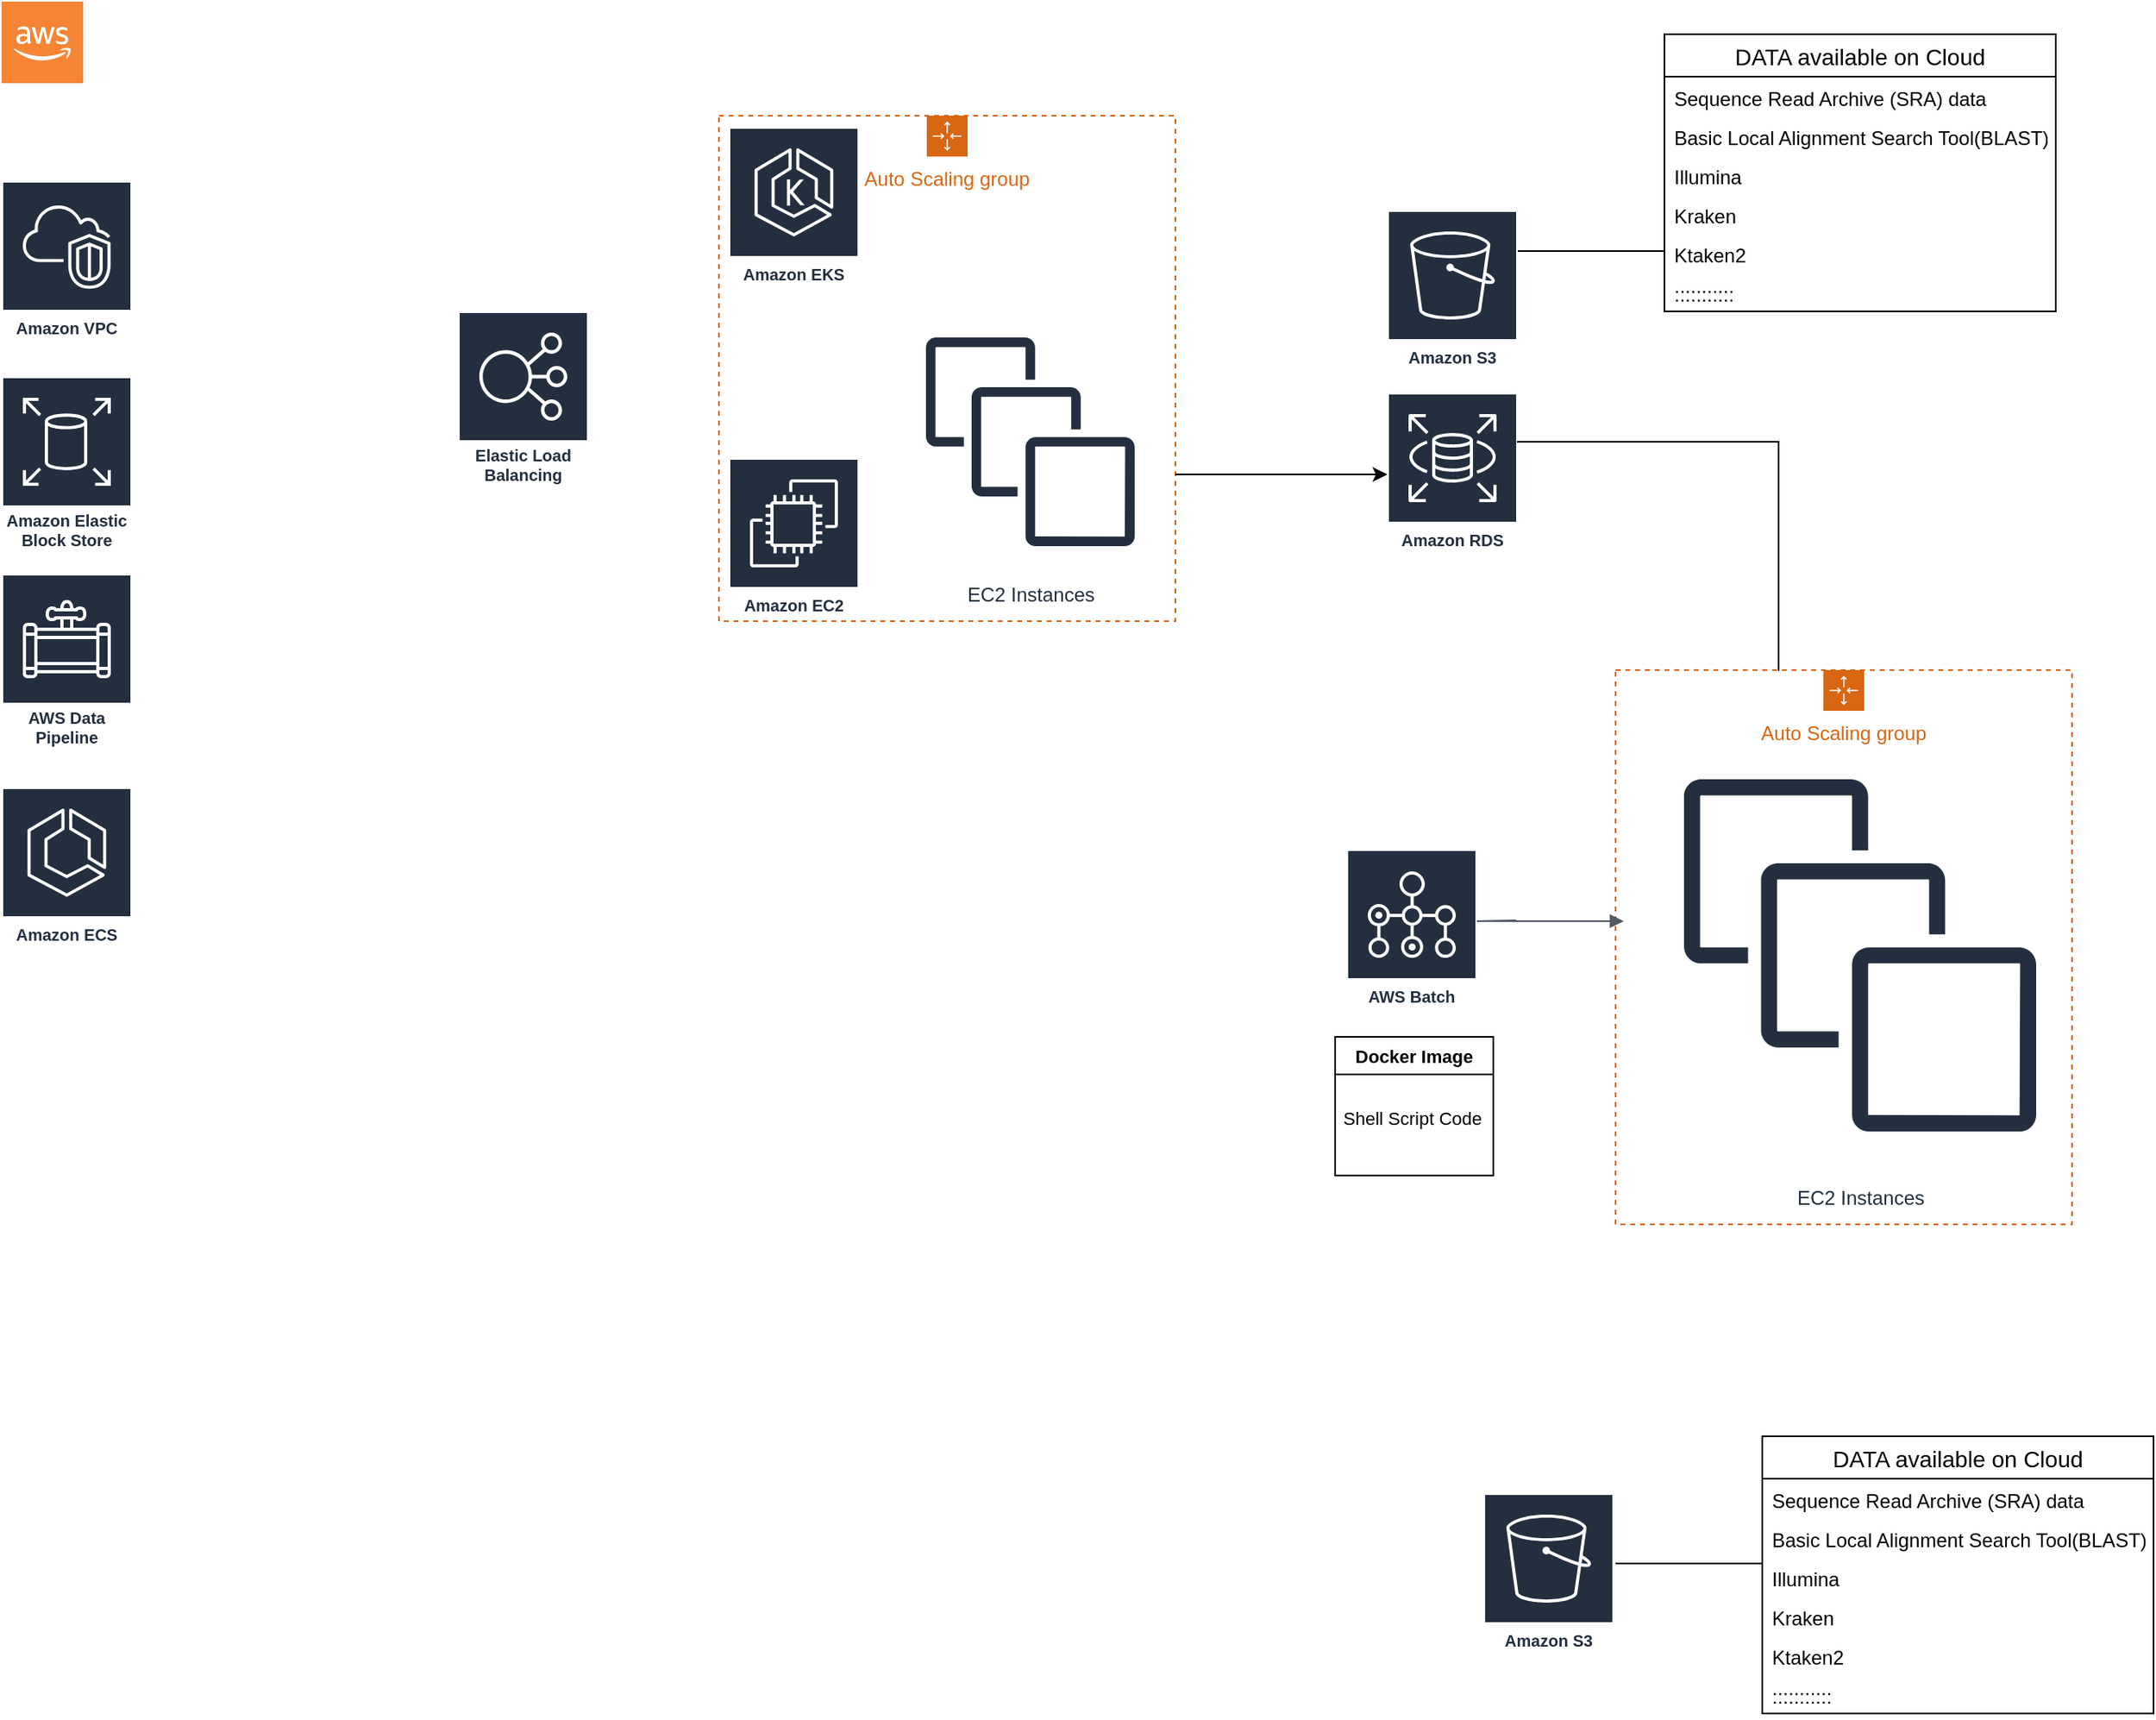 <mxfile version="15.3.1" type="github" pages="2">
  <diagram id="cb-TSlpXkkvhrSAXmfEZ" name="genx_final">
    <mxGraphModel dx="1666" dy="826" grid="1" gridSize="10" guides="1" tooltips="1" connect="1" arrows="1" fold="1" page="1" pageScale="1" pageWidth="1654" pageHeight="2336" math="0" shadow="0">
      <root>
        <mxCell id="0" />
        <mxCell id="1" parent="0" />
        <mxCell id="nAag5MHlNy-MG2vHLQIz-2" value="DATA available on Cloud" style="swimlane;fontStyle=0;childLayout=stackLayout;horizontal=1;startSize=26;fillColor=none;horizontalStack=0;resizeParent=1;resizeParentMax=0;resizeLast=0;collapsible=1;marginBottom=0;fontSize=14;" parent="1" vertex="1">
          <mxGeometry x="1030" y="30" width="240" height="170" as="geometry">
            <mxRectangle x="910" y="40" width="190" height="26" as="alternateBounds" />
          </mxGeometry>
        </mxCell>
        <mxCell id="nAag5MHlNy-MG2vHLQIz-3" value="Sequence Read Archive (SRA) data" style="text;strokeColor=none;fillColor=none;align=left;verticalAlign=top;spacingLeft=4;spacingRight=4;overflow=hidden;rotatable=0;points=[[0,0.5],[1,0.5]];portConstraint=eastwest;" parent="nAag5MHlNy-MG2vHLQIz-2" vertex="1">
          <mxGeometry y="26" width="240" height="24" as="geometry" />
        </mxCell>
        <mxCell id="8YdzJCJYcOsDjFqOoVUw-2" value="Basic Local Alignment Search Tool(BLAST)" style="text;strokeColor=none;fillColor=none;align=left;verticalAlign=top;spacingLeft=4;spacingRight=4;overflow=hidden;rotatable=0;points=[[0,0.5],[1,0.5]];portConstraint=eastwest;" parent="nAag5MHlNy-MG2vHLQIz-2" vertex="1">
          <mxGeometry y="50" width="240" height="24" as="geometry" />
        </mxCell>
        <mxCell id="8YdzJCJYcOsDjFqOoVUw-3" value="Illumina" style="text;strokeColor=none;fillColor=none;align=left;verticalAlign=top;spacingLeft=4;spacingRight=4;overflow=hidden;rotatable=0;points=[[0,0.5],[1,0.5]];portConstraint=eastwest;" parent="nAag5MHlNy-MG2vHLQIz-2" vertex="1">
          <mxGeometry y="74" width="240" height="24" as="geometry" />
        </mxCell>
        <mxCell id="O8qCDdnptgcjA75mhQ-d-10" value="Kraken" style="text;strokeColor=none;fillColor=none;align=left;verticalAlign=top;spacingLeft=4;spacingRight=4;overflow=hidden;rotatable=0;points=[[0,0.5],[1,0.5]];portConstraint=eastwest;" parent="nAag5MHlNy-MG2vHLQIz-2" vertex="1">
          <mxGeometry y="98" width="240" height="24" as="geometry" />
        </mxCell>
        <mxCell id="O8qCDdnptgcjA75mhQ-d-11" value="Ktaken2" style="text;strokeColor=none;fillColor=none;align=left;verticalAlign=top;spacingLeft=4;spacingRight=4;overflow=hidden;rotatable=0;points=[[0,0.5],[1,0.5]];portConstraint=eastwest;" parent="nAag5MHlNy-MG2vHLQIz-2" vertex="1">
          <mxGeometry y="122" width="240" height="24" as="geometry" />
        </mxCell>
        <mxCell id="O8qCDdnptgcjA75mhQ-d-12" value=":::::::::::" style="text;strokeColor=none;fillColor=none;align=left;verticalAlign=top;spacingLeft=4;spacingRight=4;overflow=hidden;rotatable=0;points=[[0,0.5],[1,0.5]];portConstraint=eastwest;" parent="nAag5MHlNy-MG2vHLQIz-2" vertex="1">
          <mxGeometry y="146" width="240" height="24" as="geometry" />
        </mxCell>
        <mxCell id="8YdzJCJYcOsDjFqOoVUw-5" value="" style="outlineConnect=0;dashed=0;verticalLabelPosition=bottom;verticalAlign=top;align=center;html=1;shape=mxgraph.aws3.cloud_2;fillColor=#F58534;gradientColor=none;" parent="1" vertex="1">
          <mxGeometry x="10" y="10" width="50" height="50" as="geometry" />
        </mxCell>
        <mxCell id="8YdzJCJYcOsDjFqOoVUw-6" value="Amazon EC2" style="outlineConnect=0;fontColor=#232F3E;gradientColor=none;strokeColor=#ffffff;fillColor=#232F3E;dashed=0;verticalLabelPosition=middle;verticalAlign=bottom;align=center;html=1;whiteSpace=wrap;fontSize=10;fontStyle=1;spacing=3;shape=mxgraph.aws4.productIcon;prIcon=mxgraph.aws4.ec2;" parent="1" vertex="1">
          <mxGeometry x="456" y="290" width="80" height="100" as="geometry" />
        </mxCell>
        <mxCell id="8YdzJCJYcOsDjFqOoVUw-14" value="EC2 Instances" style="outlineConnect=0;fontColor=#232F3E;gradientColor=none;strokeColor=#232F3E;dashed=0;verticalLabelPosition=bottom;verticalAlign=top;align=center;html=1;fontSize=12;fontStyle=0;aspect=fixed;shape=mxgraph.aws4.resourceIcon;resIcon=mxgraph.aws4.instances;fillColor=none;" parent="1" vertex="1">
          <mxGeometry x="1015" y="460" width="270" height="270" as="geometry" />
        </mxCell>
        <mxCell id="8YdzJCJYcOsDjFqOoVUw-15" value="AWS Batch" style="outlineConnect=0;fontColor=#232F3E;gradientColor=none;strokeColor=#ffffff;fillColor=#232F3E;dashed=0;verticalLabelPosition=middle;verticalAlign=bottom;align=center;html=1;whiteSpace=wrap;fontSize=10;fontStyle=1;spacing=3;shape=mxgraph.aws4.productIcon;prIcon=mxgraph.aws4.batch;" parent="1" vertex="1">
          <mxGeometry x="835" y="530" width="80" height="100" as="geometry" />
        </mxCell>
        <mxCell id="8YdzJCJYcOsDjFqOoVUw-17" value="Amazon EKS" style="outlineConnect=0;fontColor=#232F3E;gradientColor=none;strokeColor=#ffffff;fillColor=#232F3E;dashed=0;verticalLabelPosition=middle;verticalAlign=bottom;align=center;html=1;whiteSpace=wrap;fontSize=10;fontStyle=1;spacing=3;shape=mxgraph.aws4.productIcon;prIcon=mxgraph.aws4.eks;" parent="1" vertex="1">
          <mxGeometry x="456" y="87" width="80" height="100" as="geometry" />
        </mxCell>
        <mxCell id="8YdzJCJYcOsDjFqOoVUw-18" value="Elastic Load Balancing" style="outlineConnect=0;fontColor=#232F3E;gradientColor=none;strokeColor=#ffffff;fillColor=#232F3E;dashed=0;verticalLabelPosition=middle;verticalAlign=bottom;align=center;html=1;whiteSpace=wrap;fontSize=10;fontStyle=1;spacing=3;shape=mxgraph.aws4.productIcon;prIcon=mxgraph.aws4.elastic_load_balancing;" parent="1" vertex="1">
          <mxGeometry x="290" y="200" width="80" height="110" as="geometry" />
        </mxCell>
        <mxCell id="8YdzJCJYcOsDjFqOoVUw-19" value="Amazon S3" style="outlineConnect=0;fontColor=#232F3E;gradientColor=none;strokeColor=#ffffff;fillColor=#232F3E;dashed=0;verticalLabelPosition=middle;verticalAlign=bottom;align=center;html=1;whiteSpace=wrap;fontSize=10;fontStyle=1;spacing=3;shape=mxgraph.aws4.productIcon;prIcon=mxgraph.aws4.s3;" parent="1" vertex="1">
          <mxGeometry x="860" y="138" width="80" height="100" as="geometry" />
        </mxCell>
        <mxCell id="8YdzJCJYcOsDjFqOoVUw-20" value="Amazon Elastic Block Store" style="outlineConnect=0;fontColor=#232F3E;gradientColor=none;strokeColor=#ffffff;fillColor=#232F3E;dashed=0;verticalLabelPosition=middle;verticalAlign=bottom;align=center;html=1;whiteSpace=wrap;fontSize=10;fontStyle=1;spacing=3;shape=mxgraph.aws4.productIcon;prIcon=mxgraph.aws4.elastic_block_store;" parent="1" vertex="1">
          <mxGeometry x="10" y="240" width="80" height="110" as="geometry" />
        </mxCell>
        <mxCell id="8YdzJCJYcOsDjFqOoVUw-21" value="Amazon RDS" style="outlineConnect=0;fontColor=#232F3E;gradientColor=none;strokeColor=#ffffff;fillColor=#232F3E;dashed=0;verticalLabelPosition=middle;verticalAlign=bottom;align=center;html=1;whiteSpace=wrap;fontSize=10;fontStyle=1;spacing=3;shape=mxgraph.aws4.productIcon;prIcon=mxgraph.aws4.rds;" parent="1" vertex="1">
          <mxGeometry x="860" y="250" width="80" height="100" as="geometry" />
        </mxCell>
        <mxCell id="8YdzJCJYcOsDjFqOoVUw-22" value="Amazon VPC" style="outlineConnect=0;fontColor=#232F3E;gradientColor=none;strokeColor=#ffffff;fillColor=#232F3E;dashed=0;verticalLabelPosition=middle;verticalAlign=bottom;align=center;html=1;whiteSpace=wrap;fontSize=10;fontStyle=1;spacing=3;shape=mxgraph.aws4.productIcon;prIcon=mxgraph.aws4.vpc;" parent="1" vertex="1">
          <mxGeometry x="10" y="120" width="80" height="100" as="geometry" />
        </mxCell>
        <mxCell id="8YdzJCJYcOsDjFqOoVUw-23" value="Auto Scaling group" style="points=[[0,0],[0.25,0],[0.5,0],[0.75,0],[1,0],[1,0.25],[1,0.5],[1,0.75],[1,1],[0.75,1],[0.5,1],[0.25,1],[0,1],[0,0.75],[0,0.5],[0,0.25]];outlineConnect=0;gradientColor=none;html=1;whiteSpace=wrap;fontSize=12;fontStyle=0;shape=mxgraph.aws4.groupCenter;grIcon=mxgraph.aws4.group_auto_scaling_group;grStroke=1;strokeColor=#D86613;fillColor=none;verticalAlign=top;align=center;fontColor=#D86613;dashed=1;spacingTop=25;" parent="1" vertex="1">
          <mxGeometry x="1000" y="420" width="280" height="340" as="geometry" />
        </mxCell>
        <mxCell id="8YdzJCJYcOsDjFqOoVUw-27" value="" style="edgeStyle=orthogonalEdgeStyle;html=1;endArrow=none;elbow=vertical;startArrow=block;startFill=1;strokeColor=#545B64;rounded=0;" parent="1" edge="1">
          <mxGeometry width="100" relative="1" as="geometry">
            <mxPoint x="1005" y="574" as="sourcePoint" />
            <mxPoint x="939" y="573.5" as="targetPoint" />
            <Array as="points">
              <mxPoint x="915" y="574" />
              <mxPoint x="915" y="574" />
            </Array>
          </mxGeometry>
        </mxCell>
        <mxCell id="zd9uLdABn5-Gz7d9Lu7q-1" value="AWS Data Pipeline" style="outlineConnect=0;fontColor=#232F3E;gradientColor=none;strokeColor=#ffffff;fillColor=#232F3E;dashed=0;verticalLabelPosition=middle;verticalAlign=bottom;align=center;html=1;whiteSpace=wrap;fontSize=10;fontStyle=1;spacing=3;shape=mxgraph.aws4.productIcon;prIcon=mxgraph.aws4.data_pipeline;" parent="1" vertex="1">
          <mxGeometry x="10" y="361" width="80" height="110" as="geometry" />
        </mxCell>
        <mxCell id="4oGoYePOnIosjLlGstFI-3" value="Docker Image" style="swimlane;fontSize=11;" parent="1" vertex="1">
          <mxGeometry x="828" y="645" width="97" height="85" as="geometry">
            <mxRectangle x="200" y="550" width="100" height="23" as="alternateBounds" />
          </mxGeometry>
        </mxCell>
        <mxCell id="4oGoYePOnIosjLlGstFI-4" value="&lt;span style=&quot;font-size: 11px&quot;&gt;Shell Script Code&lt;/span&gt;" style="text;html=1;align=center;verticalAlign=middle;resizable=0;points=[];autosize=1;strokeColor=none;" parent="4oGoYePOnIosjLlGstFI-3" vertex="1">
          <mxGeometry x="-3" y="39.5" width="100" height="20" as="geometry" />
        </mxCell>
        <mxCell id="O8qCDdnptgcjA75mhQ-d-1" value="Auto Scaling group" style="points=[[0,0],[0.25,0],[0.5,0],[0.75,0],[1,0],[1,0.25],[1,0.5],[1,0.75],[1,1],[0.75,1],[0.5,1],[0.25,1],[0,1],[0,0.75],[0,0.5],[0,0.25]];outlineConnect=0;gradientColor=none;html=1;whiteSpace=wrap;fontSize=12;fontStyle=0;shape=mxgraph.aws4.groupCenter;grIcon=mxgraph.aws4.group_auto_scaling_group;grStroke=1;strokeColor=#D86613;fillColor=none;verticalAlign=top;align=center;fontColor=#D86613;dashed=1;spacingTop=25;" parent="1" vertex="1">
          <mxGeometry x="450" y="80" width="280" height="310" as="geometry" />
        </mxCell>
        <mxCell id="O8qCDdnptgcjA75mhQ-d-2" value="EC2 Instances" style="outlineConnect=0;fontColor=#232F3E;gradientColor=none;strokeColor=#232F3E;dashed=0;verticalLabelPosition=bottom;verticalAlign=top;align=center;html=1;fontSize=12;fontStyle=0;aspect=fixed;shape=mxgraph.aws4.resourceIcon;resIcon=mxgraph.aws4.instances;fillColor=none;" parent="1" vertex="1">
          <mxGeometry x="561" y="200" width="160" height="160" as="geometry" />
        </mxCell>
        <mxCell id="O8qCDdnptgcjA75mhQ-d-5" value="" style="endArrow=classic;html=1;" parent="1" target="8YdzJCJYcOsDjFqOoVUw-21" edge="1">
          <mxGeometry width="50" height="50" relative="1" as="geometry">
            <mxPoint x="730" y="300" as="sourcePoint" />
            <mxPoint x="730.5" y="330" as="targetPoint" />
          </mxGeometry>
        </mxCell>
        <mxCell id="O8qCDdnptgcjA75mhQ-d-8" value="" style="shape=partialRectangle;whiteSpace=wrap;html=1;top=0;left=0;fillColor=none;rotation=-90;" parent="1" vertex="1">
          <mxGeometry x="950" y="270" width="140" height="160" as="geometry" />
        </mxCell>
        <mxCell id="O8qCDdnptgcjA75mhQ-d-14" value="" style="line;strokeWidth=1;html=1;perimeter=backbonePerimeter;points=[];outlineConnect=0;" parent="1" vertex="1">
          <mxGeometry x="940" y="158" width="90" height="10" as="geometry" />
        </mxCell>
        <mxCell id="cqEv1-jNVq6hx5VhFCXU-8" value="Amazon ECS" style="outlineConnect=0;fontColor=#232F3E;gradientColor=none;strokeColor=#ffffff;fillColor=#232F3E;dashed=0;verticalLabelPosition=middle;verticalAlign=bottom;align=center;html=1;whiteSpace=wrap;fontSize=10;fontStyle=1;spacing=3;shape=mxgraph.aws4.productIcon;prIcon=mxgraph.aws4.ecs;" parent="1" vertex="1">
          <mxGeometry x="10" y="492" width="80" height="100" as="geometry" />
        </mxCell>
        <mxCell id="5KzoRiv5NS5G_z2seDY_-1" value="DATA available on Cloud" style="swimlane;fontStyle=0;childLayout=stackLayout;horizontal=1;startSize=26;fillColor=none;horizontalStack=0;resizeParent=1;resizeParentMax=0;resizeLast=0;collapsible=1;marginBottom=0;fontSize=14;" vertex="1" parent="1">
          <mxGeometry x="1090" y="890" width="240" height="170" as="geometry">
            <mxRectangle x="910" y="40" width="190" height="26" as="alternateBounds" />
          </mxGeometry>
        </mxCell>
        <mxCell id="5KzoRiv5NS5G_z2seDY_-2" value="Sequence Read Archive (SRA) data" style="text;strokeColor=none;fillColor=none;align=left;verticalAlign=top;spacingLeft=4;spacingRight=4;overflow=hidden;rotatable=0;points=[[0,0.5],[1,0.5]];portConstraint=eastwest;" vertex="1" parent="5KzoRiv5NS5G_z2seDY_-1">
          <mxGeometry y="26" width="240" height="24" as="geometry" />
        </mxCell>
        <mxCell id="5KzoRiv5NS5G_z2seDY_-3" value="Basic Local Alignment Search Tool(BLAST)" style="text;strokeColor=none;fillColor=none;align=left;verticalAlign=top;spacingLeft=4;spacingRight=4;overflow=hidden;rotatable=0;points=[[0,0.5],[1,0.5]];portConstraint=eastwest;" vertex="1" parent="5KzoRiv5NS5G_z2seDY_-1">
          <mxGeometry y="50" width="240" height="24" as="geometry" />
        </mxCell>
        <mxCell id="5KzoRiv5NS5G_z2seDY_-4" value="Illumina" style="text;strokeColor=none;fillColor=none;align=left;verticalAlign=top;spacingLeft=4;spacingRight=4;overflow=hidden;rotatable=0;points=[[0,0.5],[1,0.5]];portConstraint=eastwest;" vertex="1" parent="5KzoRiv5NS5G_z2seDY_-1">
          <mxGeometry y="74" width="240" height="24" as="geometry" />
        </mxCell>
        <mxCell id="5KzoRiv5NS5G_z2seDY_-5" value="Kraken" style="text;strokeColor=none;fillColor=none;align=left;verticalAlign=top;spacingLeft=4;spacingRight=4;overflow=hidden;rotatable=0;points=[[0,0.5],[1,0.5]];portConstraint=eastwest;" vertex="1" parent="5KzoRiv5NS5G_z2seDY_-1">
          <mxGeometry y="98" width="240" height="24" as="geometry" />
        </mxCell>
        <mxCell id="5KzoRiv5NS5G_z2seDY_-6" value="Ktaken2" style="text;strokeColor=none;fillColor=none;align=left;verticalAlign=top;spacingLeft=4;spacingRight=4;overflow=hidden;rotatable=0;points=[[0,0.5],[1,0.5]];portConstraint=eastwest;" vertex="1" parent="5KzoRiv5NS5G_z2seDY_-1">
          <mxGeometry y="122" width="240" height="24" as="geometry" />
        </mxCell>
        <mxCell id="5KzoRiv5NS5G_z2seDY_-7" value=":::::::::::" style="text;strokeColor=none;fillColor=none;align=left;verticalAlign=top;spacingLeft=4;spacingRight=4;overflow=hidden;rotatable=0;points=[[0,0.5],[1,0.5]];portConstraint=eastwest;" vertex="1" parent="5KzoRiv5NS5G_z2seDY_-1">
          <mxGeometry y="146" width="240" height="24" as="geometry" />
        </mxCell>
        <mxCell id="5KzoRiv5NS5G_z2seDY_-8" value="Amazon S3" style="outlineConnect=0;fontColor=#232F3E;gradientColor=none;strokeColor=#ffffff;fillColor=#232F3E;dashed=0;verticalLabelPosition=middle;verticalAlign=bottom;align=center;html=1;whiteSpace=wrap;fontSize=10;fontStyle=1;spacing=3;shape=mxgraph.aws4.productIcon;prIcon=mxgraph.aws4.s3;" vertex="1" parent="1">
          <mxGeometry x="919" y="925" width="80" height="100" as="geometry" />
        </mxCell>
        <mxCell id="5KzoRiv5NS5G_z2seDY_-9" value="" style="line;strokeWidth=1;html=1;perimeter=backbonePerimeter;points=[];outlineConnect=0;" vertex="1" parent="1">
          <mxGeometry x="1000" y="963" width="90" height="10" as="geometry" />
        </mxCell>
      </root>
    </mxGraphModel>
  </diagram>
  <diagram name="genx_poc" id="WjZAgkRxiiAFhXCXFG80">
    <mxGraphModel dx="1119" dy="713" grid="1" gridSize="10" guides="1" tooltips="1" connect="1" arrows="1" fold="1" page="1" pageScale="1" pageWidth="1654" pageHeight="2336" math="0" shadow="0">
      <root>
        <mxCell id="CEmX_TF7rS62rBmgvp8e-0" />
        <mxCell id="CEmX_TF7rS62rBmgvp8e-1" parent="CEmX_TF7rS62rBmgvp8e-0" />
        <mxCell id="CEmX_TF7rS62rBmgvp8e-2" value="DATA available on Cloud" style="swimlane;fontStyle=0;childLayout=stackLayout;horizontal=1;startSize=26;fillColor=none;horizontalStack=0;resizeParent=1;resizeParentMax=0;resizeLast=0;collapsible=1;marginBottom=0;fontSize=14;" vertex="1" parent="CEmX_TF7rS62rBmgvp8e-1">
          <mxGeometry x="340" y="570" width="240" height="170" as="geometry">
            <mxRectangle x="910" y="40" width="190" height="26" as="alternateBounds" />
          </mxGeometry>
        </mxCell>
        <mxCell id="CEmX_TF7rS62rBmgvp8e-3" value="Sequence Read Archive (SRA) data" style="text;strokeColor=none;fillColor=none;align=left;verticalAlign=top;spacingLeft=4;spacingRight=4;overflow=hidden;rotatable=0;points=[[0,0.5],[1,0.5]];portConstraint=eastwest;" vertex="1" parent="CEmX_TF7rS62rBmgvp8e-2">
          <mxGeometry y="26" width="240" height="24" as="geometry" />
        </mxCell>
        <mxCell id="CEmX_TF7rS62rBmgvp8e-4" value="Basic Local Alignment Search Tool(BLAST)" style="text;strokeColor=none;fillColor=none;align=left;verticalAlign=top;spacingLeft=4;spacingRight=4;overflow=hidden;rotatable=0;points=[[0,0.5],[1,0.5]];portConstraint=eastwest;" vertex="1" parent="CEmX_TF7rS62rBmgvp8e-2">
          <mxGeometry y="50" width="240" height="24" as="geometry" />
        </mxCell>
        <mxCell id="CEmX_TF7rS62rBmgvp8e-5" value="Illumina" style="text;strokeColor=none;fillColor=none;align=left;verticalAlign=top;spacingLeft=4;spacingRight=4;overflow=hidden;rotatable=0;points=[[0,0.5],[1,0.5]];portConstraint=eastwest;" vertex="1" parent="CEmX_TF7rS62rBmgvp8e-2">
          <mxGeometry y="74" width="240" height="24" as="geometry" />
        </mxCell>
        <mxCell id="CEmX_TF7rS62rBmgvp8e-6" value="Kraken" style="text;strokeColor=none;fillColor=none;align=left;verticalAlign=top;spacingLeft=4;spacingRight=4;overflow=hidden;rotatable=0;points=[[0,0.5],[1,0.5]];portConstraint=eastwest;" vertex="1" parent="CEmX_TF7rS62rBmgvp8e-2">
          <mxGeometry y="98" width="240" height="24" as="geometry" />
        </mxCell>
        <mxCell id="CEmX_TF7rS62rBmgvp8e-7" value="Ktaken2" style="text;strokeColor=none;fillColor=none;align=left;verticalAlign=top;spacingLeft=4;spacingRight=4;overflow=hidden;rotatable=0;points=[[0,0.5],[1,0.5]];portConstraint=eastwest;" vertex="1" parent="CEmX_TF7rS62rBmgvp8e-2">
          <mxGeometry y="122" width="240" height="24" as="geometry" />
        </mxCell>
        <mxCell id="CEmX_TF7rS62rBmgvp8e-8" value=":::::::::::" style="text;strokeColor=none;fillColor=none;align=left;verticalAlign=top;spacingLeft=4;spacingRight=4;overflow=hidden;rotatable=0;points=[[0,0.5],[1,0.5]];portConstraint=eastwest;" vertex="1" parent="CEmX_TF7rS62rBmgvp8e-2">
          <mxGeometry y="146" width="240" height="24" as="geometry" />
        </mxCell>
        <mxCell id="CEmX_TF7rS62rBmgvp8e-9" value="" style="outlineConnect=0;dashed=0;verticalLabelPosition=bottom;verticalAlign=top;align=center;html=1;shape=mxgraph.aws3.cloud_2;fillColor=#F58534;gradientColor=none;" vertex="1" parent="CEmX_TF7rS62rBmgvp8e-1">
          <mxGeometry x="10" y="10" width="50" height="50" as="geometry" />
        </mxCell>
        <mxCell id="CEmX_TF7rS62rBmgvp8e-10" value="Amazon EC2" style="outlineConnect=0;fontColor=#232F3E;gradientColor=none;strokeColor=#ffffff;fillColor=#232F3E;dashed=0;verticalLabelPosition=middle;verticalAlign=bottom;align=center;html=1;whiteSpace=wrap;fontSize=10;fontStyle=1;spacing=3;shape=mxgraph.aws4.productIcon;prIcon=mxgraph.aws4.ec2;" vertex="1" parent="CEmX_TF7rS62rBmgvp8e-1">
          <mxGeometry x="320" y="113" width="80" height="100" as="geometry" />
        </mxCell>
        <mxCell id="CEmX_TF7rS62rBmgvp8e-11" value="EC2 Instances" style="outlineConnect=0;fontColor=#232F3E;gradientColor=none;strokeColor=#232F3E;dashed=0;verticalLabelPosition=bottom;verticalAlign=top;align=center;html=1;fontSize=12;fontStyle=0;aspect=fixed;shape=mxgraph.aws4.resourceIcon;resIcon=mxgraph.aws4.instances;fillColor=none;" vertex="1" parent="CEmX_TF7rS62rBmgvp8e-1">
          <mxGeometry x="811" y="170" width="100" height="100" as="geometry" />
        </mxCell>
        <mxCell id="CEmX_TF7rS62rBmgvp8e-12" value="AWS Batch" style="outlineConnect=0;fontColor=#232F3E;gradientColor=none;strokeColor=#ffffff;fillColor=#232F3E;dashed=0;verticalLabelPosition=middle;verticalAlign=bottom;align=center;html=1;whiteSpace=wrap;fontSize=10;fontStyle=1;spacing=3;shape=mxgraph.aws4.productIcon;prIcon=mxgraph.aws4.batch;" vertex="1" parent="CEmX_TF7rS62rBmgvp8e-1">
          <mxGeometry x="630" y="130" width="80" height="100" as="geometry" />
        </mxCell>
        <mxCell id="CEmX_TF7rS62rBmgvp8e-15" value="Amazon S3" style="outlineConnect=0;fontColor=#232F3E;gradientColor=none;strokeColor=#ffffff;fillColor=#232F3E;dashed=0;verticalLabelPosition=middle;verticalAlign=bottom;align=center;html=1;whiteSpace=wrap;fontSize=10;fontStyle=1;spacing=3;shape=mxgraph.aws4.productIcon;prIcon=mxgraph.aws4.s3;" vertex="1" parent="CEmX_TF7rS62rBmgvp8e-1">
          <mxGeometry x="415" y="385" width="90" height="110" as="geometry" />
        </mxCell>
        <mxCell id="CEmX_TF7rS62rBmgvp8e-16" value="Amazon Elastic Block Store" style="outlineConnect=0;fontColor=#232F3E;gradientColor=none;strokeColor=#ffffff;fillColor=#232F3E;dashed=0;verticalLabelPosition=middle;verticalAlign=bottom;align=center;html=1;whiteSpace=wrap;fontSize=10;fontStyle=1;spacing=3;shape=mxgraph.aws4.productIcon;prIcon=mxgraph.aws4.elastic_block_store;" vertex="1" parent="CEmX_TF7rS62rBmgvp8e-1">
          <mxGeometry x="10" y="240" width="80" height="110" as="geometry" />
        </mxCell>
        <mxCell id="CEmX_TF7rS62rBmgvp8e-19" value="Auto Scaling group" style="points=[[0,0],[0.25,0],[0.5,0],[0.75,0],[1,0],[1,0.25],[1,0.5],[1,0.75],[1,1],[0.75,1],[0.5,1],[0.25,1],[0,1],[0,0.75],[0,0.5],[0,0.25]];outlineConnect=0;gradientColor=none;html=1;whiteSpace=wrap;fontSize=12;fontStyle=0;shape=mxgraph.aws4.groupCenter;grIcon=mxgraph.aws4.group_auto_scaling_group;grStroke=1;strokeColor=#D86613;fillColor=none;verticalAlign=top;align=center;fontColor=#D86613;dashed=1;spacingTop=25;" vertex="1" parent="CEmX_TF7rS62rBmgvp8e-1">
          <mxGeometry x="801" y="130" width="120" height="170" as="geometry" />
        </mxCell>
        <mxCell id="CEmX_TF7rS62rBmgvp8e-18" value="Amazon VPC" style="outlineConnect=0;fontColor=#232F3E;gradientColor=none;strokeColor=#ffffff;fillColor=#232F3E;dashed=0;verticalLabelPosition=middle;verticalAlign=bottom;align=center;html=1;whiteSpace=wrap;fontSize=10;fontStyle=1;spacing=3;shape=mxgraph.aws4.productIcon;prIcon=mxgraph.aws4.vpc;" vertex="1" parent="CEmX_TF7rS62rBmgvp8e-1">
          <mxGeometry x="10" y="120" width="80" height="100" as="geometry" />
        </mxCell>
        <mxCell id="CEmX_TF7rS62rBmgvp8e-22" value="Docker Image" style="swimlane;fontSize=11;" vertex="1" parent="CEmX_TF7rS62rBmgvp8e-1">
          <mxGeometry x="630" y="250" width="90" height="70" as="geometry">
            <mxRectangle x="630" y="250" width="100" height="23" as="alternateBounds" />
          </mxGeometry>
        </mxCell>
        <mxCell id="CEmX_TF7rS62rBmgvp8e-23" value="&lt;span style=&quot;font-size: 11px&quot;&gt;Shell Script Code&lt;/span&gt;" style="text;html=1;align=center;verticalAlign=middle;resizable=0;points=[];autosize=1;strokeColor=none;" vertex="1" parent="CEmX_TF7rS62rBmgvp8e-22">
          <mxGeometry x="-5" y="34" width="100" height="20" as="geometry" />
        </mxCell>
        <mxCell id="CEmX_TF7rS62rBmgvp8e-26" value="" style="endArrow=classic;html=1;fontSize=10;" edge="1" parent="CEmX_TF7rS62rBmgvp8e-1">
          <mxGeometry width="50" height="50" relative="1" as="geometry">
            <mxPoint x="740" y="189.5" as="sourcePoint" />
            <mxPoint x="800" y="189.5" as="targetPoint" />
          </mxGeometry>
        </mxCell>
        <mxCell id="CEmX_TF7rS62rBmgvp8e-29" value="Amazon ECS" style="outlineConnect=0;fontColor=#232F3E;gradientColor=none;strokeColor=#ffffff;fillColor=#232F3E;dashed=0;verticalLabelPosition=middle;verticalAlign=bottom;align=center;html=1;whiteSpace=wrap;fontSize=10;fontStyle=1;spacing=3;shape=mxgraph.aws4.productIcon;prIcon=mxgraph.aws4.ecs;" vertex="1" parent="CEmX_TF7rS62rBmgvp8e-1">
          <mxGeometry x="10" y="370" width="80" height="100" as="geometry" />
        </mxCell>
        <mxCell id="HftskTXW55oQDcNFXHrG-2" value="Instance" style="sketch=0;outlineConnect=0;fontColor=#232F3E;gradientColor=none;strokeColor=#232F3E;fillColor=none;dashed=0;verticalLabelPosition=bottom;verticalAlign=top;align=center;html=1;fontSize=12;fontStyle=0;aspect=fixed;shape=mxgraph.aws4.resourceIcon;resIcon=mxgraph.aws4.instance;" vertex="1" parent="CEmX_TF7rS62rBmgvp8e-1">
          <mxGeometry x="280" y="70" width="240" height="240" as="geometry" />
        </mxCell>
        <mxCell id="HftskTXW55oQDcNFXHrG-3" value="AmazonLinux&lt;br&gt;Jupyter" style="text;html=1;align=center;verticalAlign=middle;resizable=0;points=[];autosize=1;strokeColor=none;fillColor=none;" vertex="1" parent="CEmX_TF7rS62rBmgvp8e-1">
          <mxGeometry x="350" y="230" width="90" height="30" as="geometry" />
        </mxCell>
        <mxCell id="HftskTXW55oQDcNFXHrG-4" value="" style="endArrow=classic;html=1;fontSize=10;" edge="1" parent="CEmX_TF7rS62rBmgvp8e-1">
          <mxGeometry width="50" height="50" relative="1" as="geometry">
            <mxPoint x="490" y="189.5" as="sourcePoint" />
            <mxPoint x="610" y="190" as="targetPoint" />
          </mxGeometry>
        </mxCell>
        <mxCell id="HftskTXW55oQDcNFXHrG-6" value="Generic group" style="fillColor=none;strokeColor=#5A6C86;dashed=1;verticalAlign=top;fontStyle=0;fontColor=#5A6C86;" vertex="1" parent="CEmX_TF7rS62rBmgvp8e-1">
          <mxGeometry x="610" y="110" width="130" height="220" as="geometry" />
        </mxCell>
        <mxCell id="HftskTXW55oQDcNFXHrG-7" value="" style="endArrow=classic;html=1;fontSize=10;" edge="1" parent="CEmX_TF7rS62rBmgvp8e-1">
          <mxGeometry width="50" height="50" relative="1" as="geometry">
            <mxPoint x="460" y="286" as="sourcePoint" />
            <mxPoint x="460" y="386" as="targetPoint" />
            <Array as="points">
              <mxPoint x="460" y="326" />
            </Array>
          </mxGeometry>
        </mxCell>
        <mxCell id="HftskTXW55oQDcNFXHrG-9" value="" style="endArrow=classic;html=1;fontSize=10;" edge="1" parent="CEmX_TF7rS62rBmgvp8e-1">
          <mxGeometry width="50" height="50" relative="1" as="geometry">
            <mxPoint x="443" y="386" as="sourcePoint" />
            <mxPoint x="443" y="286" as="targetPoint" />
          </mxGeometry>
        </mxCell>
        <mxCell id="HftskTXW55oQDcNFXHrG-12" value="" style="endArrow=classic;html=1;fontSize=10;" edge="1" parent="CEmX_TF7rS62rBmgvp8e-1">
          <mxGeometry width="50" height="50" relative="1" as="geometry">
            <mxPoint x="459.5" y="565" as="sourcePoint" />
            <mxPoint x="459.5" y="495" as="targetPoint" />
          </mxGeometry>
        </mxCell>
        <mxCell id="HftskTXW55oQDcNFXHrG-14" value="" style="endArrow=classic;html=1;fontSize=10;" edge="1" parent="CEmX_TF7rS62rBmgvp8e-1">
          <mxGeometry width="50" height="50" relative="1" as="geometry">
            <mxPoint x="870" y="440" as="sourcePoint" />
            <mxPoint x="505" y="439.5" as="targetPoint" />
          </mxGeometry>
        </mxCell>
        <mxCell id="HftskTXW55oQDcNFXHrG-15" value="" style="endArrow=none;html=1;fontSize=10;entryX=0.583;entryY=1.024;entryDx=0;entryDy=0;entryPerimeter=0;" edge="1" parent="CEmX_TF7rS62rBmgvp8e-1" target="CEmX_TF7rS62rBmgvp8e-19">
          <mxGeometry width="50" height="50" relative="1" as="geometry">
            <mxPoint x="870" y="440" as="sourcePoint" />
            <mxPoint x="870" y="370" as="targetPoint" />
          </mxGeometry>
        </mxCell>
        <mxCell id="HftskTXW55oQDcNFXHrG-16" value="AWS Batch" style="sketch=0;outlineConnect=0;fontColor=#232F3E;gradientColor=none;strokeColor=#ffffff;fillColor=#232F3E;dashed=0;verticalLabelPosition=middle;verticalAlign=bottom;align=center;html=1;whiteSpace=wrap;fontSize=10;fontStyle=1;spacing=3;shape=mxgraph.aws4.productIcon;prIcon=mxgraph.aws4.batch;" vertex="1" parent="CEmX_TF7rS62rBmgvp8e-1">
          <mxGeometry x="10" y="495" width="80" height="100" as="geometry" />
        </mxCell>
        <mxCell id="HftskTXW55oQDcNFXHrG-17" value="" style="outlineConnect=0;dashed=0;verticalLabelPosition=bottom;verticalAlign=top;align=center;html=1;shape=mxgraph.aws3.management_console;fillColor=#D2D3D3;gradientColor=none;fontSize=10;" vertex="1" parent="CEmX_TF7rS62rBmgvp8e-1">
          <mxGeometry x="166" y="173" width="56" height="47" as="geometry" />
        </mxCell>
        <mxCell id="HftskTXW55oQDcNFXHrG-18" value="" style="endArrow=classic;html=1;fontSize=10;" edge="1" parent="CEmX_TF7rS62rBmgvp8e-1">
          <mxGeometry width="50" height="50" relative="1" as="geometry">
            <mxPoint x="224" y="191" as="sourcePoint" />
            <mxPoint x="304" y="190.5" as="targetPoint" />
          </mxGeometry>
        </mxCell>
      </root>
    </mxGraphModel>
  </diagram>
</mxfile>
